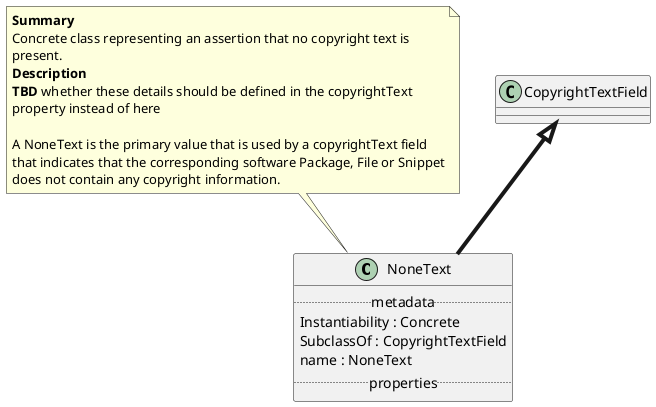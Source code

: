 @startuml
class NoneText {
.. metadata ..
    Instantiability : Concrete
    SubclassOf : CopyrightTextField
    name : NoneText
.. properties ..
}
note top of NoneText
<b>Summary</b>
Concrete class representing an assertion that no copyright text is
present.
<b>Description</b>
**TBD** whether these details should be defined in the copyrightText
property instead of here

A NoneText is the primary value that is used by a copyrightText field
that indicates that the corresponding software Package, File or Snippet
does not contain any copyright information.
end note
"CopyrightTextField" <|-[thickness=4]- "NoneText"
@enduml
